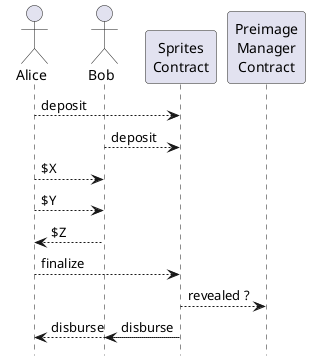 @startuml
!pragma teoz true

hide footbox

actor "   Alice   " as A
actor "    Bob    " as B

participant Registry as "Sprites\nContract"
participant PM as "Preimage\nManager\nContract"

A --> Registry: deposit
B --> Registry: deposit
A --> B: $X
A --> B: $Y
A <-- B: $Z

A --> Registry: finalize
Registry --> PM: revealed ?

Registry --> A: disburse
& Registry --> B: disburse


@enduml
